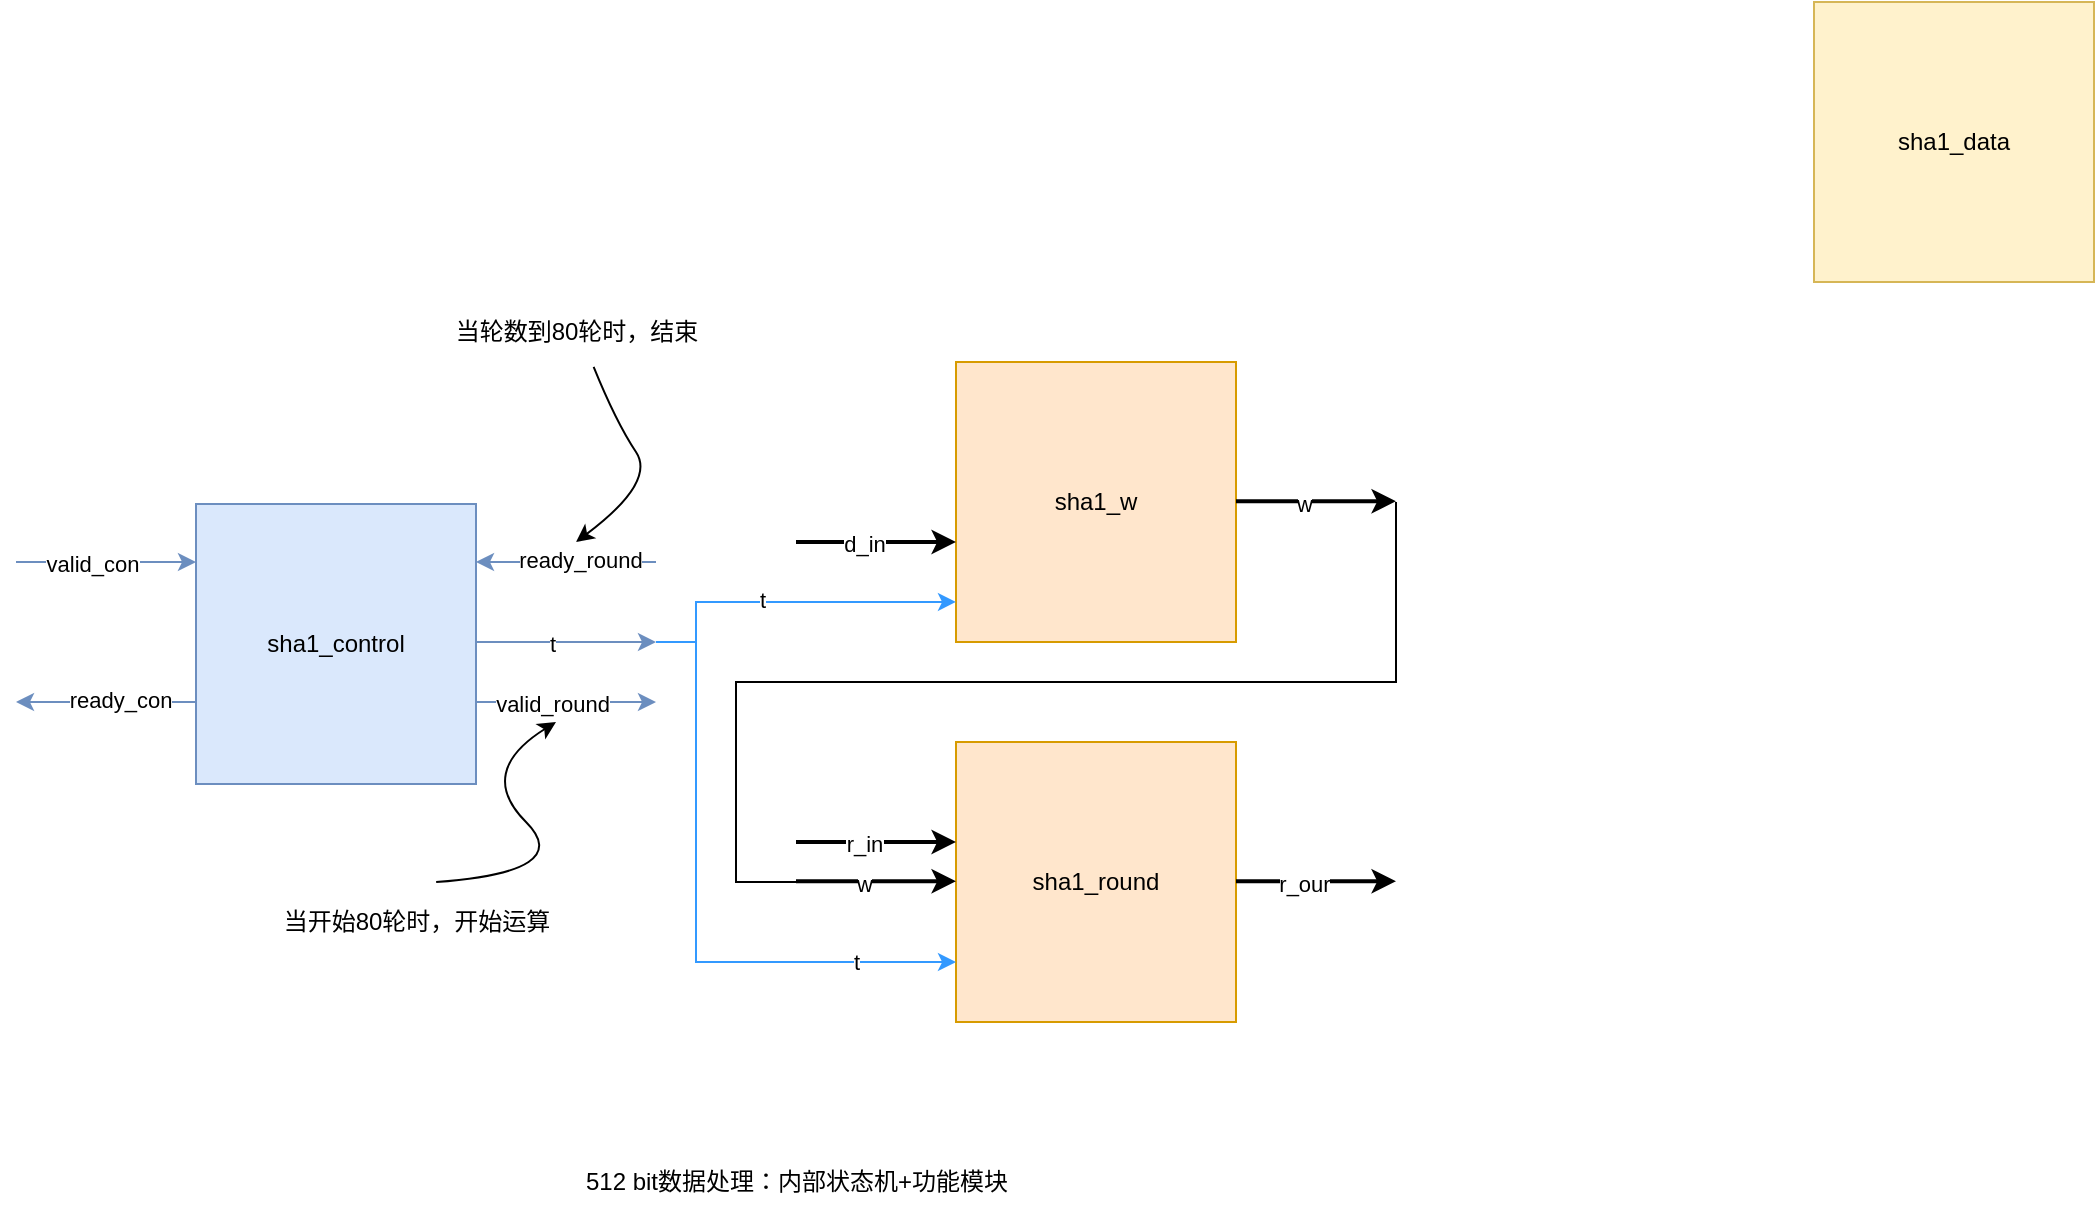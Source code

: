<mxfile version="20.3.6" type="github">
  <diagram id="j_5iAUrazj12X7l9guB0" name="第 1 页">
    <mxGraphModel dx="813" dy="449" grid="1" gridSize="10" guides="1" tooltips="1" connect="1" arrows="1" fold="1" page="1" pageScale="1" pageWidth="1169" pageHeight="827" math="0" shadow="0">
      <root>
        <mxCell id="0" />
        <mxCell id="1" parent="0" />
        <mxCell id="pdaWa0c2gKY5ocv-gkP8-1" value="sha1_w" style="whiteSpace=wrap;html=1;aspect=fixed;fillColor=#ffe6cc;strokeColor=#d79b00;" parent="1" vertex="1">
          <mxGeometry x="600" y="220" width="140" height="140" as="geometry" />
        </mxCell>
        <mxCell id="pdaWa0c2gKY5ocv-gkP8-5" value="" style="endArrow=classic;html=1;rounded=0;strokeWidth=2;" parent="1" edge="1">
          <mxGeometry width="50" height="50" relative="1" as="geometry">
            <mxPoint x="520" y="310" as="sourcePoint" />
            <mxPoint x="600.0" y="310" as="targetPoint" />
          </mxGeometry>
        </mxCell>
        <mxCell id="pdaWa0c2gKY5ocv-gkP8-9" value="d_in" style="edgeLabel;html=1;align=center;verticalAlign=middle;resizable=0;points=[];" parent="pdaWa0c2gKY5ocv-gkP8-5" vertex="1" connectable="0">
          <mxGeometry x="-0.151" y="-1" relative="1" as="geometry">
            <mxPoint as="offset" />
          </mxGeometry>
        </mxCell>
        <mxCell id="pdaWa0c2gKY5ocv-gkP8-6" value="" style="endArrow=classic;html=1;rounded=0;strokeWidth=1;strokeColor=#3399FF;entryX=0;entryY=0.857;entryDx=0;entryDy=0;entryPerimeter=0;" parent="1" target="pdaWa0c2gKY5ocv-gkP8-1" edge="1">
          <mxGeometry width="50" height="50" relative="1" as="geometry">
            <mxPoint x="450" y="360" as="sourcePoint" />
            <mxPoint x="590" y="340" as="targetPoint" />
            <Array as="points">
              <mxPoint x="470" y="360" />
              <mxPoint x="470" y="340" />
            </Array>
          </mxGeometry>
        </mxCell>
        <mxCell id="pdaWa0c2gKY5ocv-gkP8-13" value="t" style="edgeLabel;html=1;align=center;verticalAlign=middle;resizable=0;points=[];" parent="pdaWa0c2gKY5ocv-gkP8-6" vertex="1" connectable="0">
          <mxGeometry x="-0.139" y="1" relative="1" as="geometry">
            <mxPoint as="offset" />
          </mxGeometry>
        </mxCell>
        <mxCell id="pdaWa0c2gKY5ocv-gkP8-11" value="" style="endArrow=classic;html=1;rounded=0;strokeWidth=2;" parent="1" edge="1">
          <mxGeometry width="50" height="50" relative="1" as="geometry">
            <mxPoint x="740" y="289.66" as="sourcePoint" />
            <mxPoint x="820.0" y="289.66" as="targetPoint" />
          </mxGeometry>
        </mxCell>
        <mxCell id="pdaWa0c2gKY5ocv-gkP8-12" value="w" style="edgeLabel;html=1;align=center;verticalAlign=middle;resizable=0;points=[];" parent="pdaWa0c2gKY5ocv-gkP8-11" vertex="1" connectable="0">
          <mxGeometry x="-0.151" y="-1" relative="1" as="geometry">
            <mxPoint as="offset" />
          </mxGeometry>
        </mxCell>
        <mxCell id="pdaWa0c2gKY5ocv-gkP8-14" value="sha1_round" style="whiteSpace=wrap;html=1;aspect=fixed;fillColor=#ffe6cc;strokeColor=#d79b00;" parent="1" vertex="1">
          <mxGeometry x="600" y="410" width="140" height="140" as="geometry" />
        </mxCell>
        <mxCell id="pdaWa0c2gKY5ocv-gkP8-19" value="" style="endArrow=classic;html=1;rounded=0;strokeWidth=2;" parent="1" edge="1">
          <mxGeometry width="50" height="50" relative="1" as="geometry">
            <mxPoint x="520" y="460" as="sourcePoint" />
            <mxPoint x="600" y="460" as="targetPoint" />
          </mxGeometry>
        </mxCell>
        <mxCell id="pdaWa0c2gKY5ocv-gkP8-20" value="r_in" style="edgeLabel;html=1;align=center;verticalAlign=middle;resizable=0;points=[];" parent="pdaWa0c2gKY5ocv-gkP8-19" vertex="1" connectable="0">
          <mxGeometry x="-0.151" y="-1" relative="1" as="geometry">
            <mxPoint as="offset" />
          </mxGeometry>
        </mxCell>
        <mxCell id="pdaWa0c2gKY5ocv-gkP8-21" value="" style="endArrow=classic;html=1;rounded=0;strokeWidth=1;strokeColor=#3399FF;entryX=0;entryY=0.786;entryDx=0;entryDy=0;entryPerimeter=0;" parent="1" target="pdaWa0c2gKY5ocv-gkP8-14" edge="1">
          <mxGeometry width="50" height="50" relative="1" as="geometry">
            <mxPoint x="470" y="360" as="sourcePoint" />
            <mxPoint x="590" y="520" as="targetPoint" />
            <Array as="points">
              <mxPoint x="470" y="520" />
            </Array>
          </mxGeometry>
        </mxCell>
        <mxCell id="pdaWa0c2gKY5ocv-gkP8-22" value="t" style="edgeLabel;html=1;align=center;verticalAlign=middle;resizable=0;points=[];" parent="pdaWa0c2gKY5ocv-gkP8-21" vertex="1" connectable="0">
          <mxGeometry x="-0.139" y="1" relative="1" as="geometry">
            <mxPoint x="79" y="35" as="offset" />
          </mxGeometry>
        </mxCell>
        <mxCell id="pdaWa0c2gKY5ocv-gkP8-23" value="" style="endArrow=classic;html=1;rounded=0;strokeWidth=2;" parent="1" edge="1">
          <mxGeometry width="50" height="50" relative="1" as="geometry">
            <mxPoint x="740" y="479.66" as="sourcePoint" />
            <mxPoint x="820" y="479.66" as="targetPoint" />
          </mxGeometry>
        </mxCell>
        <mxCell id="pdaWa0c2gKY5ocv-gkP8-24" value="r_our" style="edgeLabel;html=1;align=center;verticalAlign=middle;resizable=0;points=[];" parent="pdaWa0c2gKY5ocv-gkP8-23" vertex="1" connectable="0">
          <mxGeometry x="-0.151" y="-1" relative="1" as="geometry">
            <mxPoint as="offset" />
          </mxGeometry>
        </mxCell>
        <mxCell id="pdaWa0c2gKY5ocv-gkP8-25" value="" style="endArrow=classic;html=1;rounded=0;strokeWidth=2;" parent="1" edge="1">
          <mxGeometry width="50" height="50" relative="1" as="geometry">
            <mxPoint x="520" y="479.66" as="sourcePoint" />
            <mxPoint x="600" y="479.66" as="targetPoint" />
          </mxGeometry>
        </mxCell>
        <mxCell id="pdaWa0c2gKY5ocv-gkP8-26" value="w" style="edgeLabel;html=1;align=center;verticalAlign=middle;resizable=0;points=[];" parent="pdaWa0c2gKY5ocv-gkP8-25" vertex="1" connectable="0">
          <mxGeometry x="-0.151" y="-1" relative="1" as="geometry">
            <mxPoint as="offset" />
          </mxGeometry>
        </mxCell>
        <mxCell id="pdaWa0c2gKY5ocv-gkP8-28" value="" style="endArrow=none;html=1;rounded=0;strokeColor=#000000;strokeWidth=1;" parent="1" edge="1">
          <mxGeometry width="50" height="50" relative="1" as="geometry">
            <mxPoint x="520" y="480" as="sourcePoint" />
            <mxPoint x="820" y="290" as="targetPoint" />
            <Array as="points">
              <mxPoint x="490" y="480" />
              <mxPoint x="490" y="380" />
              <mxPoint x="820" y="380" />
            </Array>
          </mxGeometry>
        </mxCell>
        <mxCell id="pdaWa0c2gKY5ocv-gkP8-29" value="sha1_control" style="whiteSpace=wrap;html=1;aspect=fixed;fillColor=#dae8fc;strokeColor=#6c8ebf;" parent="1" vertex="1">
          <mxGeometry x="220" y="291" width="140" height="140" as="geometry" />
        </mxCell>
        <mxCell id="pdaWa0c2gKY5ocv-gkP8-34" value="" style="endArrow=classic;html=1;rounded=0;strokeWidth=1;fillColor=#dae8fc;strokeColor=#6c8ebf;" parent="1" edge="1">
          <mxGeometry width="50" height="50" relative="1" as="geometry">
            <mxPoint x="130" y="320" as="sourcePoint" />
            <mxPoint x="220.0" y="320" as="targetPoint" />
          </mxGeometry>
        </mxCell>
        <mxCell id="pdaWa0c2gKY5ocv-gkP8-35" value="valid_con" style="edgeLabel;html=1;align=center;verticalAlign=middle;resizable=0;points=[];" parent="pdaWa0c2gKY5ocv-gkP8-34" vertex="1" connectable="0">
          <mxGeometry x="-0.151" y="-1" relative="1" as="geometry">
            <mxPoint as="offset" />
          </mxGeometry>
        </mxCell>
        <mxCell id="pdaWa0c2gKY5ocv-gkP8-38" value="" style="endArrow=classic;html=1;rounded=0;strokeWidth=1;fillColor=#dae8fc;strokeColor=#6c8ebf;exitX=1;exitY=0.493;exitDx=0;exitDy=0;exitPerimeter=0;" parent="1" source="pdaWa0c2gKY5ocv-gkP8-29" edge="1">
          <mxGeometry width="50" height="50" relative="1" as="geometry">
            <mxPoint x="370" y="360" as="sourcePoint" />
            <mxPoint x="450" y="360" as="targetPoint" />
          </mxGeometry>
        </mxCell>
        <mxCell id="pdaWa0c2gKY5ocv-gkP8-39" value="t" style="edgeLabel;html=1;align=center;verticalAlign=middle;resizable=0;points=[];" parent="pdaWa0c2gKY5ocv-gkP8-38" vertex="1" connectable="0">
          <mxGeometry x="-0.151" y="-1" relative="1" as="geometry">
            <mxPoint as="offset" />
          </mxGeometry>
        </mxCell>
        <mxCell id="pdaWa0c2gKY5ocv-gkP8-80" value="sha1_data" style="whiteSpace=wrap;html=1;aspect=fixed;fillColor=#fff2cc;strokeColor=#d6b656;" parent="1" vertex="1">
          <mxGeometry x="1029" y="40" width="140" height="140" as="geometry" />
        </mxCell>
        <mxCell id="pdaWa0c2gKY5ocv-gkP8-81" value="512 bit数据处理：内部状态机+功能模块" style="text;html=1;align=center;verticalAlign=middle;resizable=0;points=[];autosize=1;strokeColor=none;fillColor=none;" parent="1" vertex="1">
          <mxGeometry x="405" y="615" width="230" height="30" as="geometry" />
        </mxCell>
        <mxCell id="sfEqQ4M_5XDAdR8y26C3-1" value="" style="endArrow=classic;html=1;rounded=0;strokeWidth=1;fillColor=#dae8fc;strokeColor=#6c8ebf;exitX=1;exitY=0.707;exitDx=0;exitDy=0;exitPerimeter=0;" edge="1" parent="1">
          <mxGeometry width="50" height="50" relative="1" as="geometry">
            <mxPoint x="220" y="390.02" as="sourcePoint" />
            <mxPoint x="130" y="390" as="targetPoint" />
          </mxGeometry>
        </mxCell>
        <mxCell id="sfEqQ4M_5XDAdR8y26C3-2" value="ready_con" style="edgeLabel;html=1;align=center;verticalAlign=middle;resizable=0;points=[];" vertex="1" connectable="0" parent="sfEqQ4M_5XDAdR8y26C3-1">
          <mxGeometry x="-0.151" y="-1" relative="1" as="geometry">
            <mxPoint as="offset" />
          </mxGeometry>
        </mxCell>
        <mxCell id="sfEqQ4M_5XDAdR8y26C3-4" value="" style="endArrow=classic;html=1;rounded=0;strokeWidth=1;fillColor=#dae8fc;strokeColor=#6c8ebf;" edge="1" parent="1">
          <mxGeometry width="50" height="50" relative="1" as="geometry">
            <mxPoint x="360" y="390" as="sourcePoint" />
            <mxPoint x="450" y="390" as="targetPoint" />
          </mxGeometry>
        </mxCell>
        <mxCell id="sfEqQ4M_5XDAdR8y26C3-5" value="valid_round&lt;br&gt;" style="edgeLabel;html=1;align=center;verticalAlign=middle;resizable=0;points=[];" vertex="1" connectable="0" parent="sfEqQ4M_5XDAdR8y26C3-4">
          <mxGeometry x="-0.151" y="-1" relative="1" as="geometry">
            <mxPoint as="offset" />
          </mxGeometry>
        </mxCell>
        <mxCell id="sfEqQ4M_5XDAdR8y26C3-6" value="当开始80轮时，开始运算&lt;br&gt;" style="text;html=1;align=center;verticalAlign=middle;resizable=0;points=[];autosize=1;strokeColor=none;fillColor=none;" vertex="1" parent="1">
          <mxGeometry x="250" y="485" width="160" height="30" as="geometry" />
        </mxCell>
        <mxCell id="sfEqQ4M_5XDAdR8y26C3-7" value="" style="curved=1;endArrow=classic;html=1;rounded=0;strokeWidth=1;exitX=0.563;exitY=-0.167;exitDx=0;exitDy=0;exitPerimeter=0;" edge="1" parent="1" source="sfEqQ4M_5XDAdR8y26C3-6">
          <mxGeometry width="50" height="50" relative="1" as="geometry">
            <mxPoint x="360" y="475" as="sourcePoint" />
            <mxPoint x="400" y="400" as="targetPoint" />
            <Array as="points">
              <mxPoint x="410" y="475" />
              <mxPoint x="360" y="425" />
            </Array>
          </mxGeometry>
        </mxCell>
        <mxCell id="sfEqQ4M_5XDAdR8y26C3-8" value="" style="endArrow=classic;html=1;rounded=0;strokeWidth=1;fillColor=#dae8fc;strokeColor=#6c8ebf;exitX=1;exitY=0.707;exitDx=0;exitDy=0;exitPerimeter=0;" edge="1" parent="1">
          <mxGeometry width="50" height="50" relative="1" as="geometry">
            <mxPoint x="450" y="320.02" as="sourcePoint" />
            <mxPoint x="360" y="320" as="targetPoint" />
          </mxGeometry>
        </mxCell>
        <mxCell id="sfEqQ4M_5XDAdR8y26C3-9" value="ready_round" style="edgeLabel;html=1;align=center;verticalAlign=middle;resizable=0;points=[];" vertex="1" connectable="0" parent="sfEqQ4M_5XDAdR8y26C3-8">
          <mxGeometry x="-0.151" y="-1" relative="1" as="geometry">
            <mxPoint as="offset" />
          </mxGeometry>
        </mxCell>
        <mxCell id="sfEqQ4M_5XDAdR8y26C3-11" value="当轮数到80轮时，结束" style="text;html=1;align=center;verticalAlign=middle;resizable=0;points=[];autosize=1;strokeColor=none;fillColor=none;" vertex="1" parent="1">
          <mxGeometry x="340" y="190" width="140" height="30" as="geometry" />
        </mxCell>
        <mxCell id="sfEqQ4M_5XDAdR8y26C3-12" value="" style="curved=1;endArrow=classic;html=1;rounded=0;strokeWidth=1;exitX=0.563;exitY=1.081;exitDx=0;exitDy=0;exitPerimeter=0;" edge="1" source="sfEqQ4M_5XDAdR8y26C3-11" parent="1">
          <mxGeometry width="50" height="50" relative="1" as="geometry">
            <mxPoint x="440" y="180" as="sourcePoint" />
            <mxPoint x="410" y="310" as="targetPoint" />
            <Array as="points">
              <mxPoint x="430" y="250" />
              <mxPoint x="450" y="280" />
            </Array>
          </mxGeometry>
        </mxCell>
      </root>
    </mxGraphModel>
  </diagram>
</mxfile>
